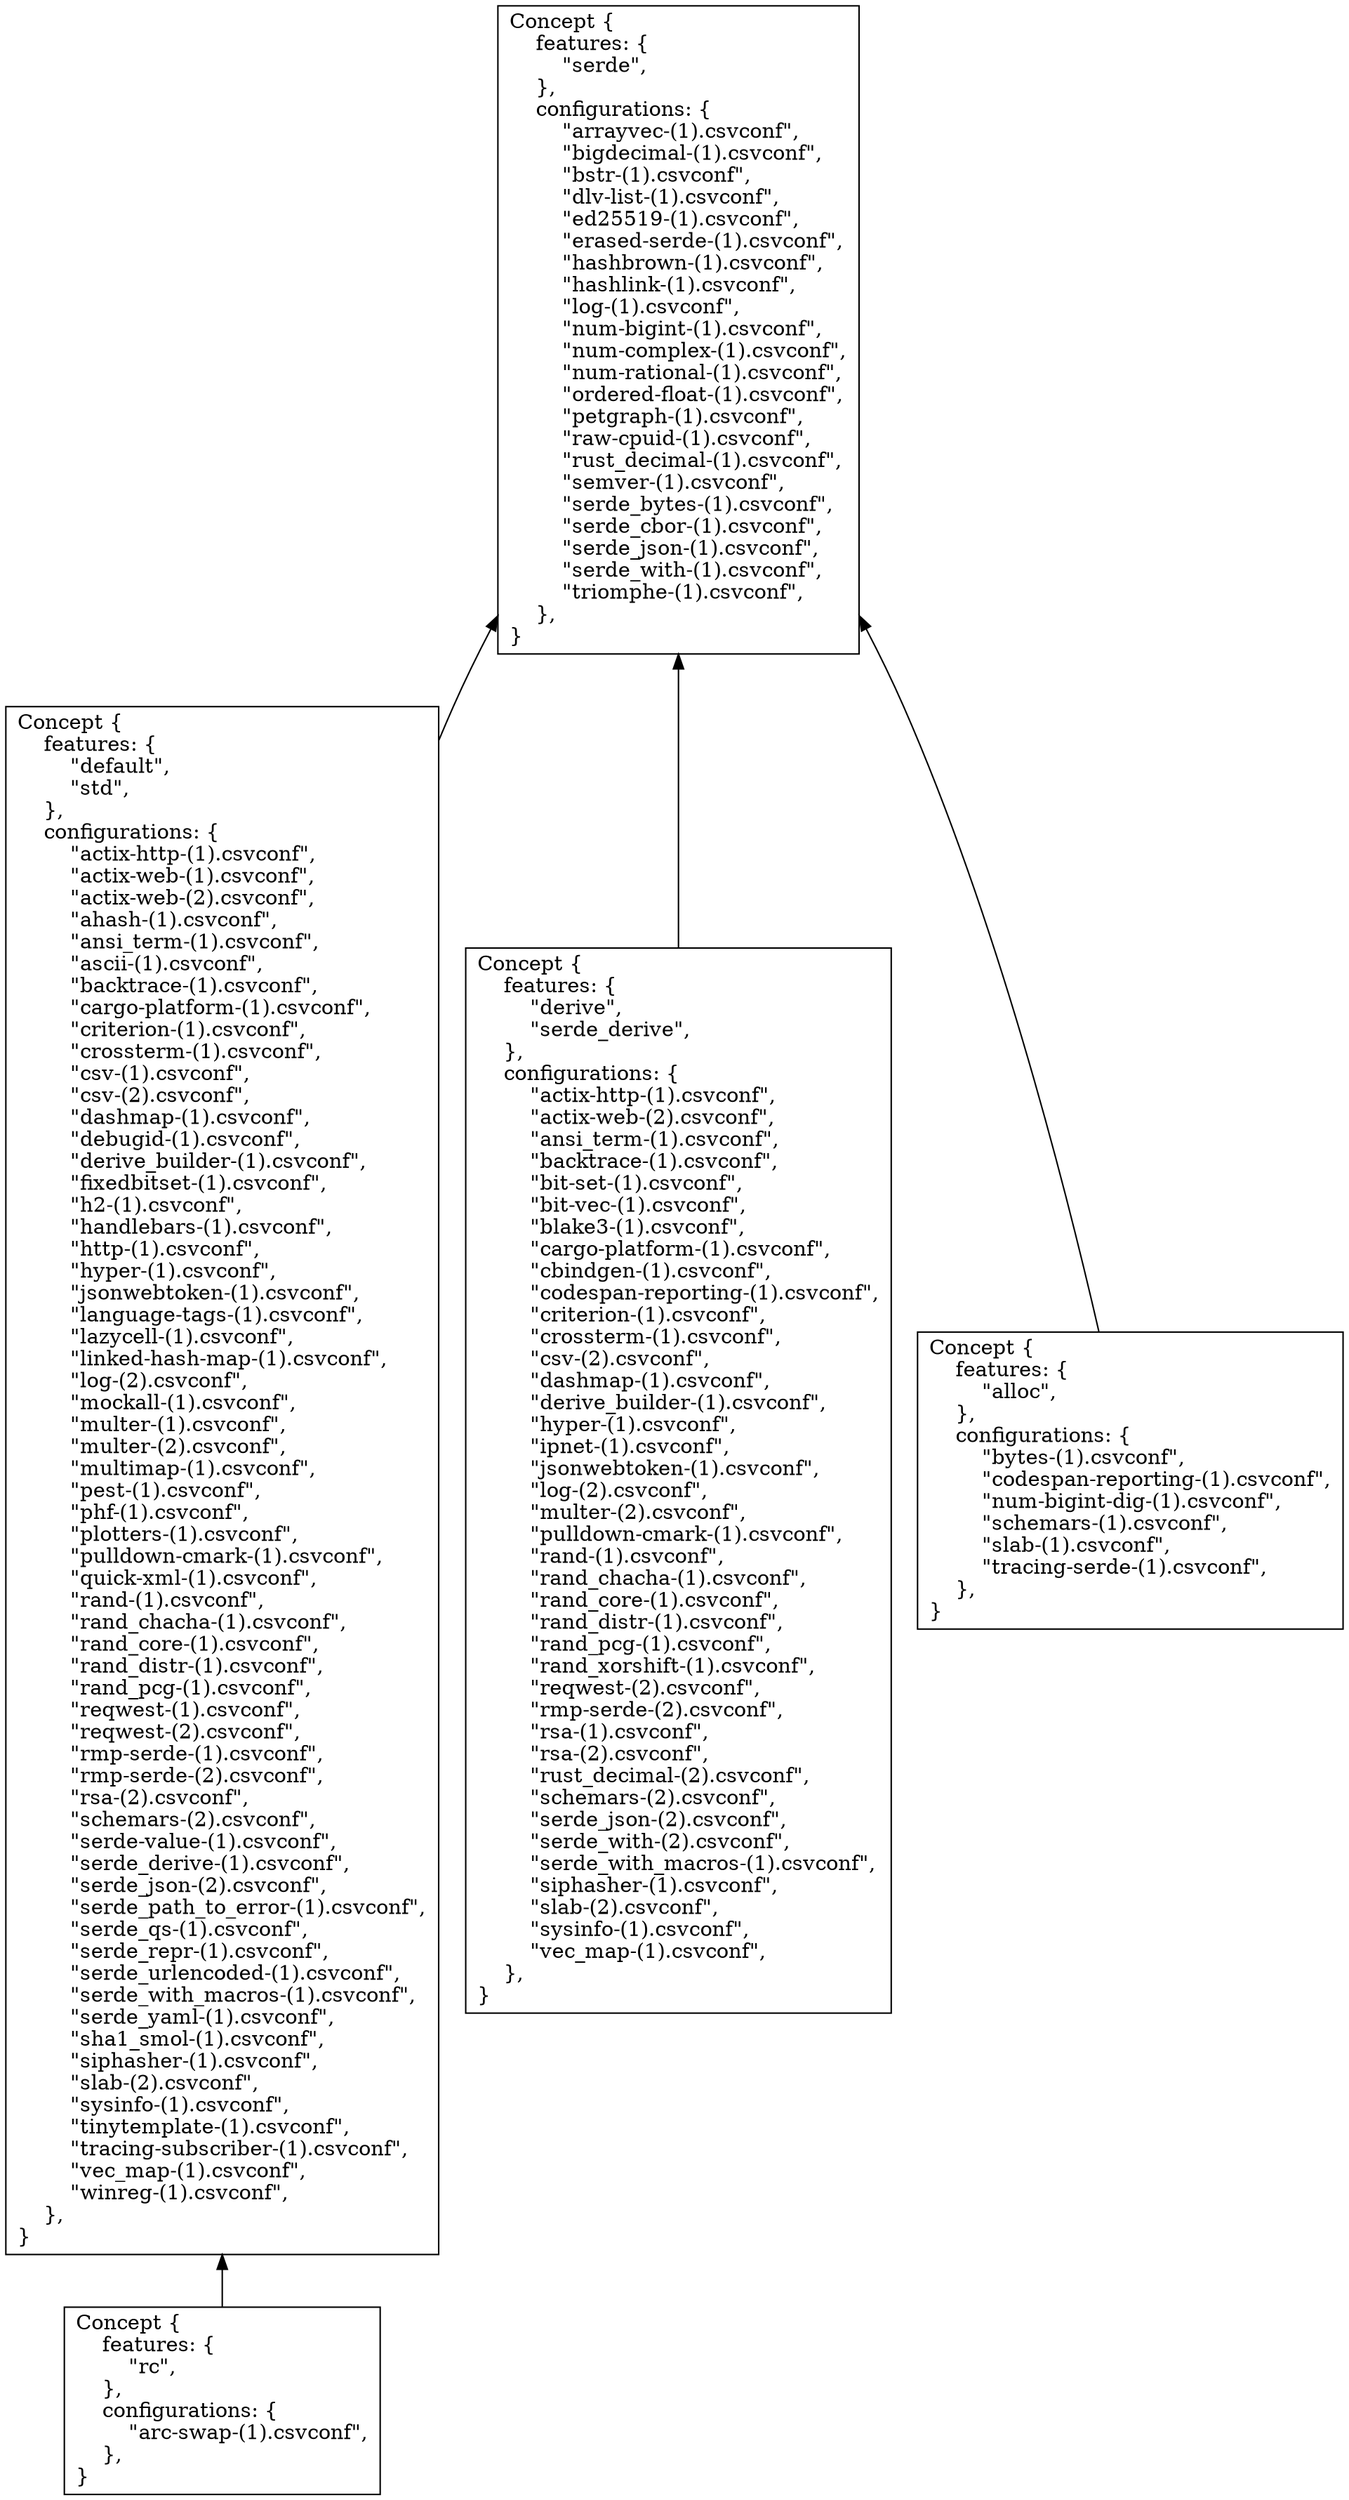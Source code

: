 digraph {
    rankdir="BT"
    0 [ label = "Concept {\l    features: {\l        \"serde\",\l    },\l    configurations: {\l        \"arrayvec-(1).csvconf\",\l        \"bigdecimal-(1).csvconf\",\l        \"bstr-(1).csvconf\",\l        \"dlv-list-(1).csvconf\",\l        \"ed25519-(1).csvconf\",\l        \"erased-serde-(1).csvconf\",\l        \"hashbrown-(1).csvconf\",\l        \"hashlink-(1).csvconf\",\l        \"log-(1).csvconf\",\l        \"num-bigint-(1).csvconf\",\l        \"num-complex-(1).csvconf\",\l        \"num-rational-(1).csvconf\",\l        \"ordered-float-(1).csvconf\",\l        \"petgraph-(1).csvconf\",\l        \"raw-cpuid-(1).csvconf\",\l        \"rust_decimal-(1).csvconf\",\l        \"semver-(1).csvconf\",\l        \"serde_bytes-(1).csvconf\",\l        \"serde_cbor-(1).csvconf\",\l        \"serde_json-(1).csvconf\",\l        \"serde_with-(1).csvconf\",\l        \"triomphe-(1).csvconf\",\l    },\l}\l" shape=box]
    1 [ label = "Concept {\l    features: {\l        \"default\",\l        \"std\",\l    },\l    configurations: {\l        \"actix-http-(1).csvconf\",\l        \"actix-web-(1).csvconf\",\l        \"actix-web-(2).csvconf\",\l        \"ahash-(1).csvconf\",\l        \"ansi_term-(1).csvconf\",\l        \"ascii-(1).csvconf\",\l        \"backtrace-(1).csvconf\",\l        \"cargo-platform-(1).csvconf\",\l        \"criterion-(1).csvconf\",\l        \"crossterm-(1).csvconf\",\l        \"csv-(1).csvconf\",\l        \"csv-(2).csvconf\",\l        \"dashmap-(1).csvconf\",\l        \"debugid-(1).csvconf\",\l        \"derive_builder-(1).csvconf\",\l        \"fixedbitset-(1).csvconf\",\l        \"h2-(1).csvconf\",\l        \"handlebars-(1).csvconf\",\l        \"http-(1).csvconf\",\l        \"hyper-(1).csvconf\",\l        \"jsonwebtoken-(1).csvconf\",\l        \"language-tags-(1).csvconf\",\l        \"lazycell-(1).csvconf\",\l        \"linked-hash-map-(1).csvconf\",\l        \"log-(2).csvconf\",\l        \"mockall-(1).csvconf\",\l        \"multer-(1).csvconf\",\l        \"multer-(2).csvconf\",\l        \"multimap-(1).csvconf\",\l        \"pest-(1).csvconf\",\l        \"phf-(1).csvconf\",\l        \"plotters-(1).csvconf\",\l        \"pulldown-cmark-(1).csvconf\",\l        \"quick-xml-(1).csvconf\",\l        \"rand-(1).csvconf\",\l        \"rand_chacha-(1).csvconf\",\l        \"rand_core-(1).csvconf\",\l        \"rand_distr-(1).csvconf\",\l        \"rand_pcg-(1).csvconf\",\l        \"reqwest-(1).csvconf\",\l        \"reqwest-(2).csvconf\",\l        \"rmp-serde-(1).csvconf\",\l        \"rmp-serde-(2).csvconf\",\l        \"rsa-(2).csvconf\",\l        \"schemars-(2).csvconf\",\l        \"serde-value-(1).csvconf\",\l        \"serde_derive-(1).csvconf\",\l        \"serde_json-(2).csvconf\",\l        \"serde_path_to_error-(1).csvconf\",\l        \"serde_qs-(1).csvconf\",\l        \"serde_repr-(1).csvconf\",\l        \"serde_urlencoded-(1).csvconf\",\l        \"serde_with_macros-(1).csvconf\",\l        \"serde_yaml-(1).csvconf\",\l        \"sha1_smol-(1).csvconf\",\l        \"siphasher-(1).csvconf\",\l        \"slab-(2).csvconf\",\l        \"sysinfo-(1).csvconf\",\l        \"tinytemplate-(1).csvconf\",\l        \"tracing-subscriber-(1).csvconf\",\l        \"vec_map-(1).csvconf\",\l        \"winreg-(1).csvconf\",\l    },\l}\l" shape=box]
    2 [ label = "Concept {\l    features: {\l        \"derive\",\l        \"serde_derive\",\l    },\l    configurations: {\l        \"actix-http-(1).csvconf\",\l        \"actix-web-(2).csvconf\",\l        \"ansi_term-(1).csvconf\",\l        \"backtrace-(1).csvconf\",\l        \"bit-set-(1).csvconf\",\l        \"bit-vec-(1).csvconf\",\l        \"blake3-(1).csvconf\",\l        \"cargo-platform-(1).csvconf\",\l        \"cbindgen-(1).csvconf\",\l        \"codespan-reporting-(1).csvconf\",\l        \"criterion-(1).csvconf\",\l        \"crossterm-(1).csvconf\",\l        \"csv-(2).csvconf\",\l        \"dashmap-(1).csvconf\",\l        \"derive_builder-(1).csvconf\",\l        \"hyper-(1).csvconf\",\l        \"ipnet-(1).csvconf\",\l        \"jsonwebtoken-(1).csvconf\",\l        \"log-(2).csvconf\",\l        \"multer-(2).csvconf\",\l        \"pulldown-cmark-(1).csvconf\",\l        \"rand-(1).csvconf\",\l        \"rand_chacha-(1).csvconf\",\l        \"rand_core-(1).csvconf\",\l        \"rand_distr-(1).csvconf\",\l        \"rand_pcg-(1).csvconf\",\l        \"rand_xorshift-(1).csvconf\",\l        \"reqwest-(2).csvconf\",\l        \"rmp-serde-(2).csvconf\",\l        \"rsa-(1).csvconf\",\l        \"rsa-(2).csvconf\",\l        \"rust_decimal-(2).csvconf\",\l        \"schemars-(2).csvconf\",\l        \"serde_json-(2).csvconf\",\l        \"serde_with-(2).csvconf\",\l        \"serde_with_macros-(1).csvconf\",\l        \"siphasher-(1).csvconf\",\l        \"slab-(2).csvconf\",\l        \"sysinfo-(1).csvconf\",\l        \"vec_map-(1).csvconf\",\l    },\l}\l" shape=box]
    3 [ label = "Concept {\l    features: {\l        \"rc\",\l    },\l    configurations: {\l        \"arc-swap-(1).csvconf\",\l    },\l}\l" shape=box]
    4 [ label = "Concept {\l    features: {\l        \"alloc\",\l    },\l    configurations: {\l        \"bytes-(1).csvconf\",\l        \"codespan-reporting-(1).csvconf\",\l        \"num-bigint-dig-(1).csvconf\",\l        \"schemars-(1).csvconf\",\l        \"slab-(1).csvconf\",\l        \"tracing-serde-(1).csvconf\",\l    },\l}\l" shape=box]
    3 -> 1 [ ]
    1 -> 0 [ ]
    2 -> 0 [ ]
    4 -> 0 [ ]
}
